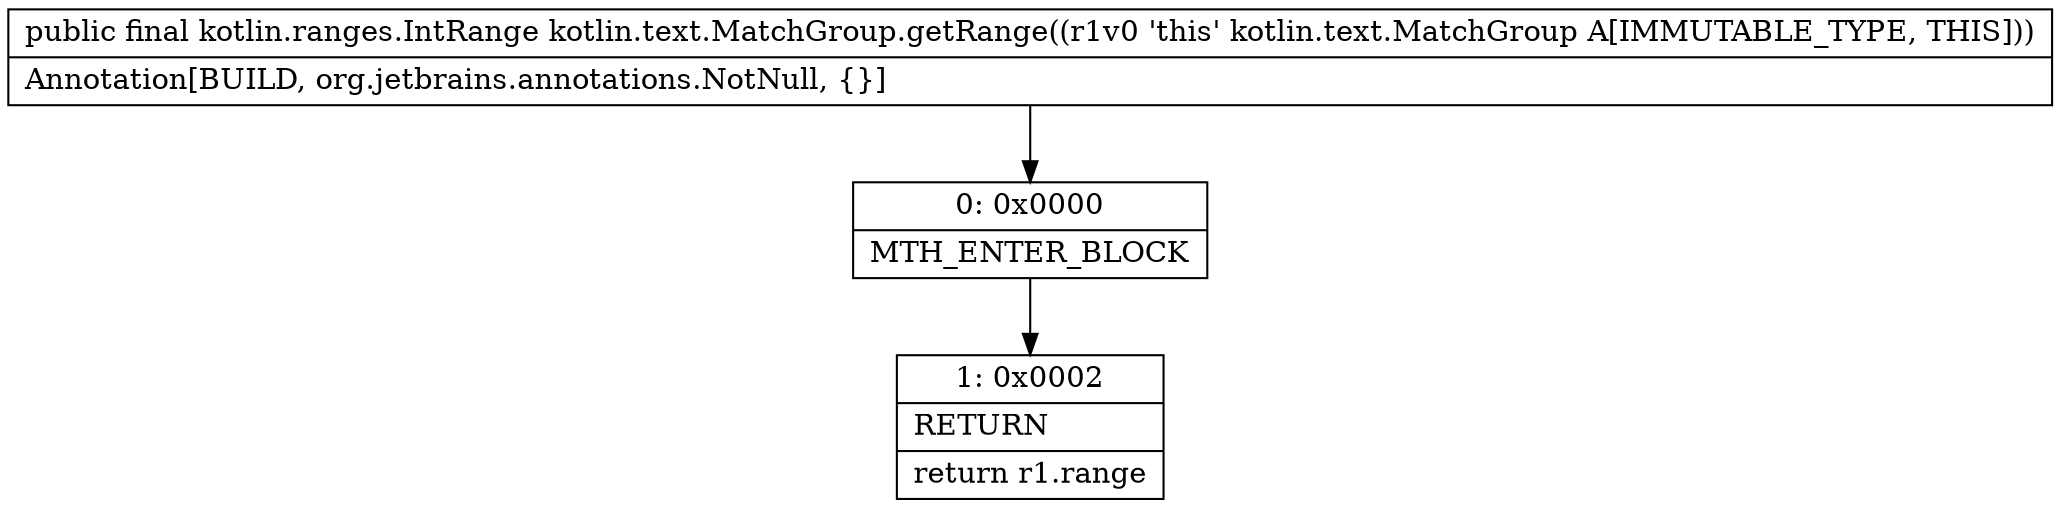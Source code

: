 digraph "CFG forkotlin.text.MatchGroup.getRange()Lkotlin\/ranges\/IntRange;" {
Node_0 [shape=record,label="{0\:\ 0x0000|MTH_ENTER_BLOCK\l}"];
Node_1 [shape=record,label="{1\:\ 0x0002|RETURN\l|return r1.range\l}"];
MethodNode[shape=record,label="{public final kotlin.ranges.IntRange kotlin.text.MatchGroup.getRange((r1v0 'this' kotlin.text.MatchGroup A[IMMUTABLE_TYPE, THIS]))  | Annotation[BUILD, org.jetbrains.annotations.NotNull, \{\}]\l}"];
MethodNode -> Node_0;
Node_0 -> Node_1;
}

